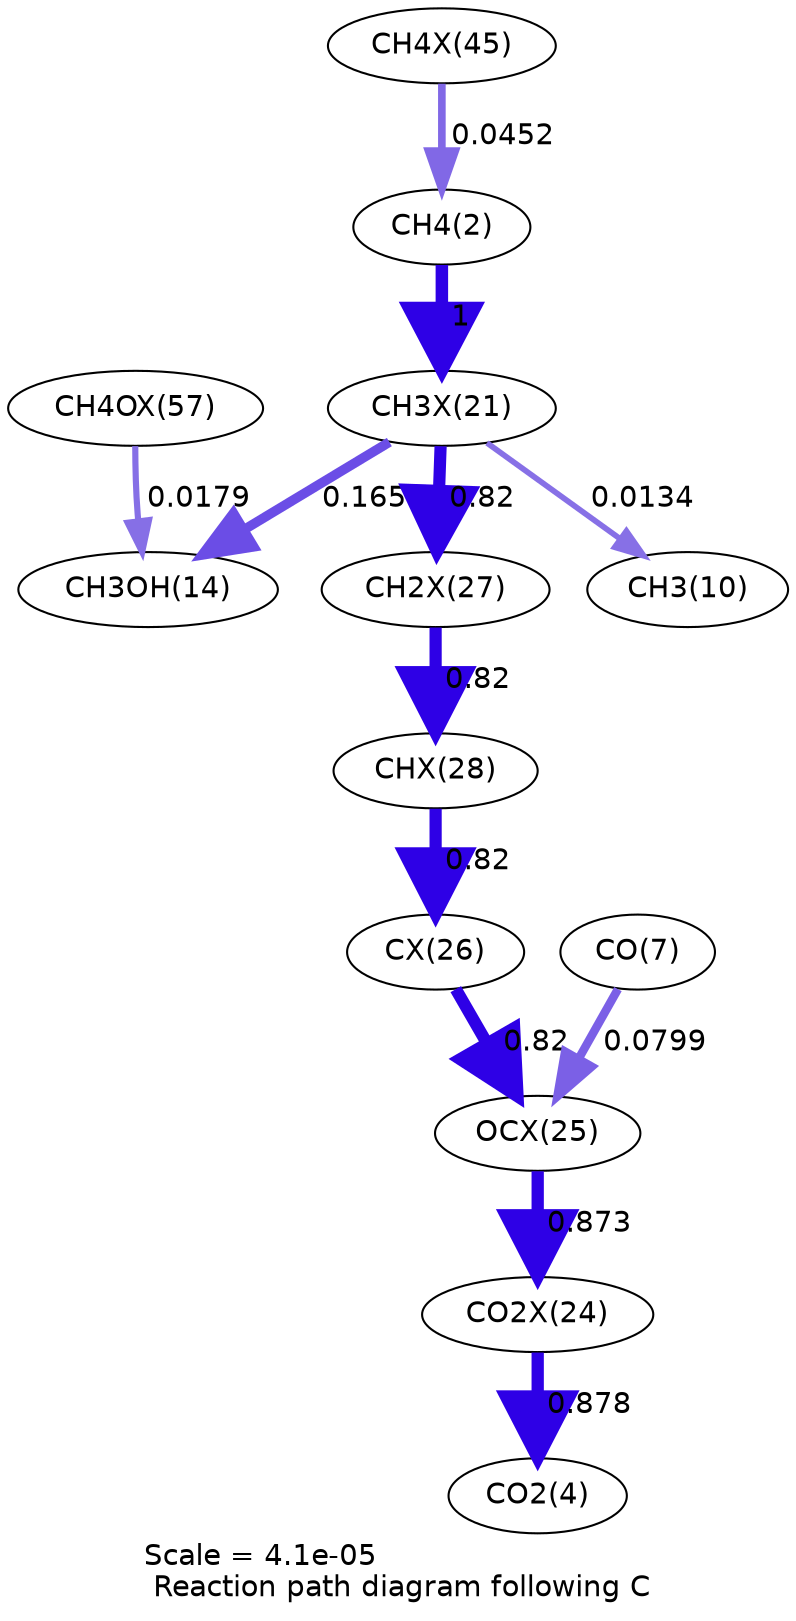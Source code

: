 digraph reaction_paths {
center=1;
s35 -> s4[fontname="Helvetica", penwidth=3.66, arrowsize=1.83, color="0.7, 0.545, 0.9"
, label=" 0.0452"];
s4 -> s27[fontname="Helvetica", penwidth=6, arrowsize=3, color="0.7, 1.5, 0.9"
, label=" 1"];
s27 -> s12[fontname="Helvetica", penwidth=2.75, arrowsize=1.37, color="0.7, 0.513, 0.9"
, label=" 0.0134"];
s27 -> s16[fontname="Helvetica", penwidth=4.64, arrowsize=2.32, color="0.7, 0.665, 0.9"
, label=" 0.165"];
s27 -> s33[fontname="Helvetica", penwidth=5.85, arrowsize=2.92, color="0.7, 1.32, 0.9"
, label=" 0.82"];
s42 -> s16[fontname="Helvetica", penwidth=2.96, arrowsize=1.48, color="0.7, 0.518, 0.9"
, label=" 0.0179"];
s33 -> s34[fontname="Helvetica", penwidth=5.85, arrowsize=2.92, color="0.7, 1.32, 0.9"
, label=" 0.82"];
s34 -> s32[fontname="Helvetica", penwidth=5.85, arrowsize=2.92, color="0.7, 1.32, 0.9"
, label=" 0.82"];
s32 -> s31[fontname="Helvetica", penwidth=5.85, arrowsize=2.92, color="0.7, 1.32, 0.9"
, label=" 0.82"];
s9 -> s31[fontname="Helvetica", penwidth=4.09, arrowsize=2.05, color="0.7, 0.58, 0.9"
, label=" 0.0799"];
s31 -> s30[fontname="Helvetica", penwidth=5.9, arrowsize=2.95, color="0.7, 1.37, 0.9"
, label=" 0.873"];
s30 -> s6[fontname="Helvetica", penwidth=5.9, arrowsize=2.95, color="0.7, 1.38, 0.9"
, label=" 0.878"];
s4 [ fontname="Helvetica", label="CH4(2)"];
s6 [ fontname="Helvetica", label="CO2(4)"];
s9 [ fontname="Helvetica", label="CO(7)"];
s12 [ fontname="Helvetica", label="CH3(10)"];
s16 [ fontname="Helvetica", label="CH3OH(14)"];
s27 [ fontname="Helvetica", label="CH3X(21)"];
s30 [ fontname="Helvetica", label="CO2X(24)"];
s31 [ fontname="Helvetica", label="OCX(25)"];
s32 [ fontname="Helvetica", label="CX(26)"];
s33 [ fontname="Helvetica", label="CH2X(27)"];
s34 [ fontname="Helvetica", label="CHX(28)"];
s35 [ fontname="Helvetica", label="CH4X(45)"];
s42 [ fontname="Helvetica", label="CH4OX(57)"];
 label = "Scale = 4.1e-05\l Reaction path diagram following C";
 fontname = "Helvetica";
}
